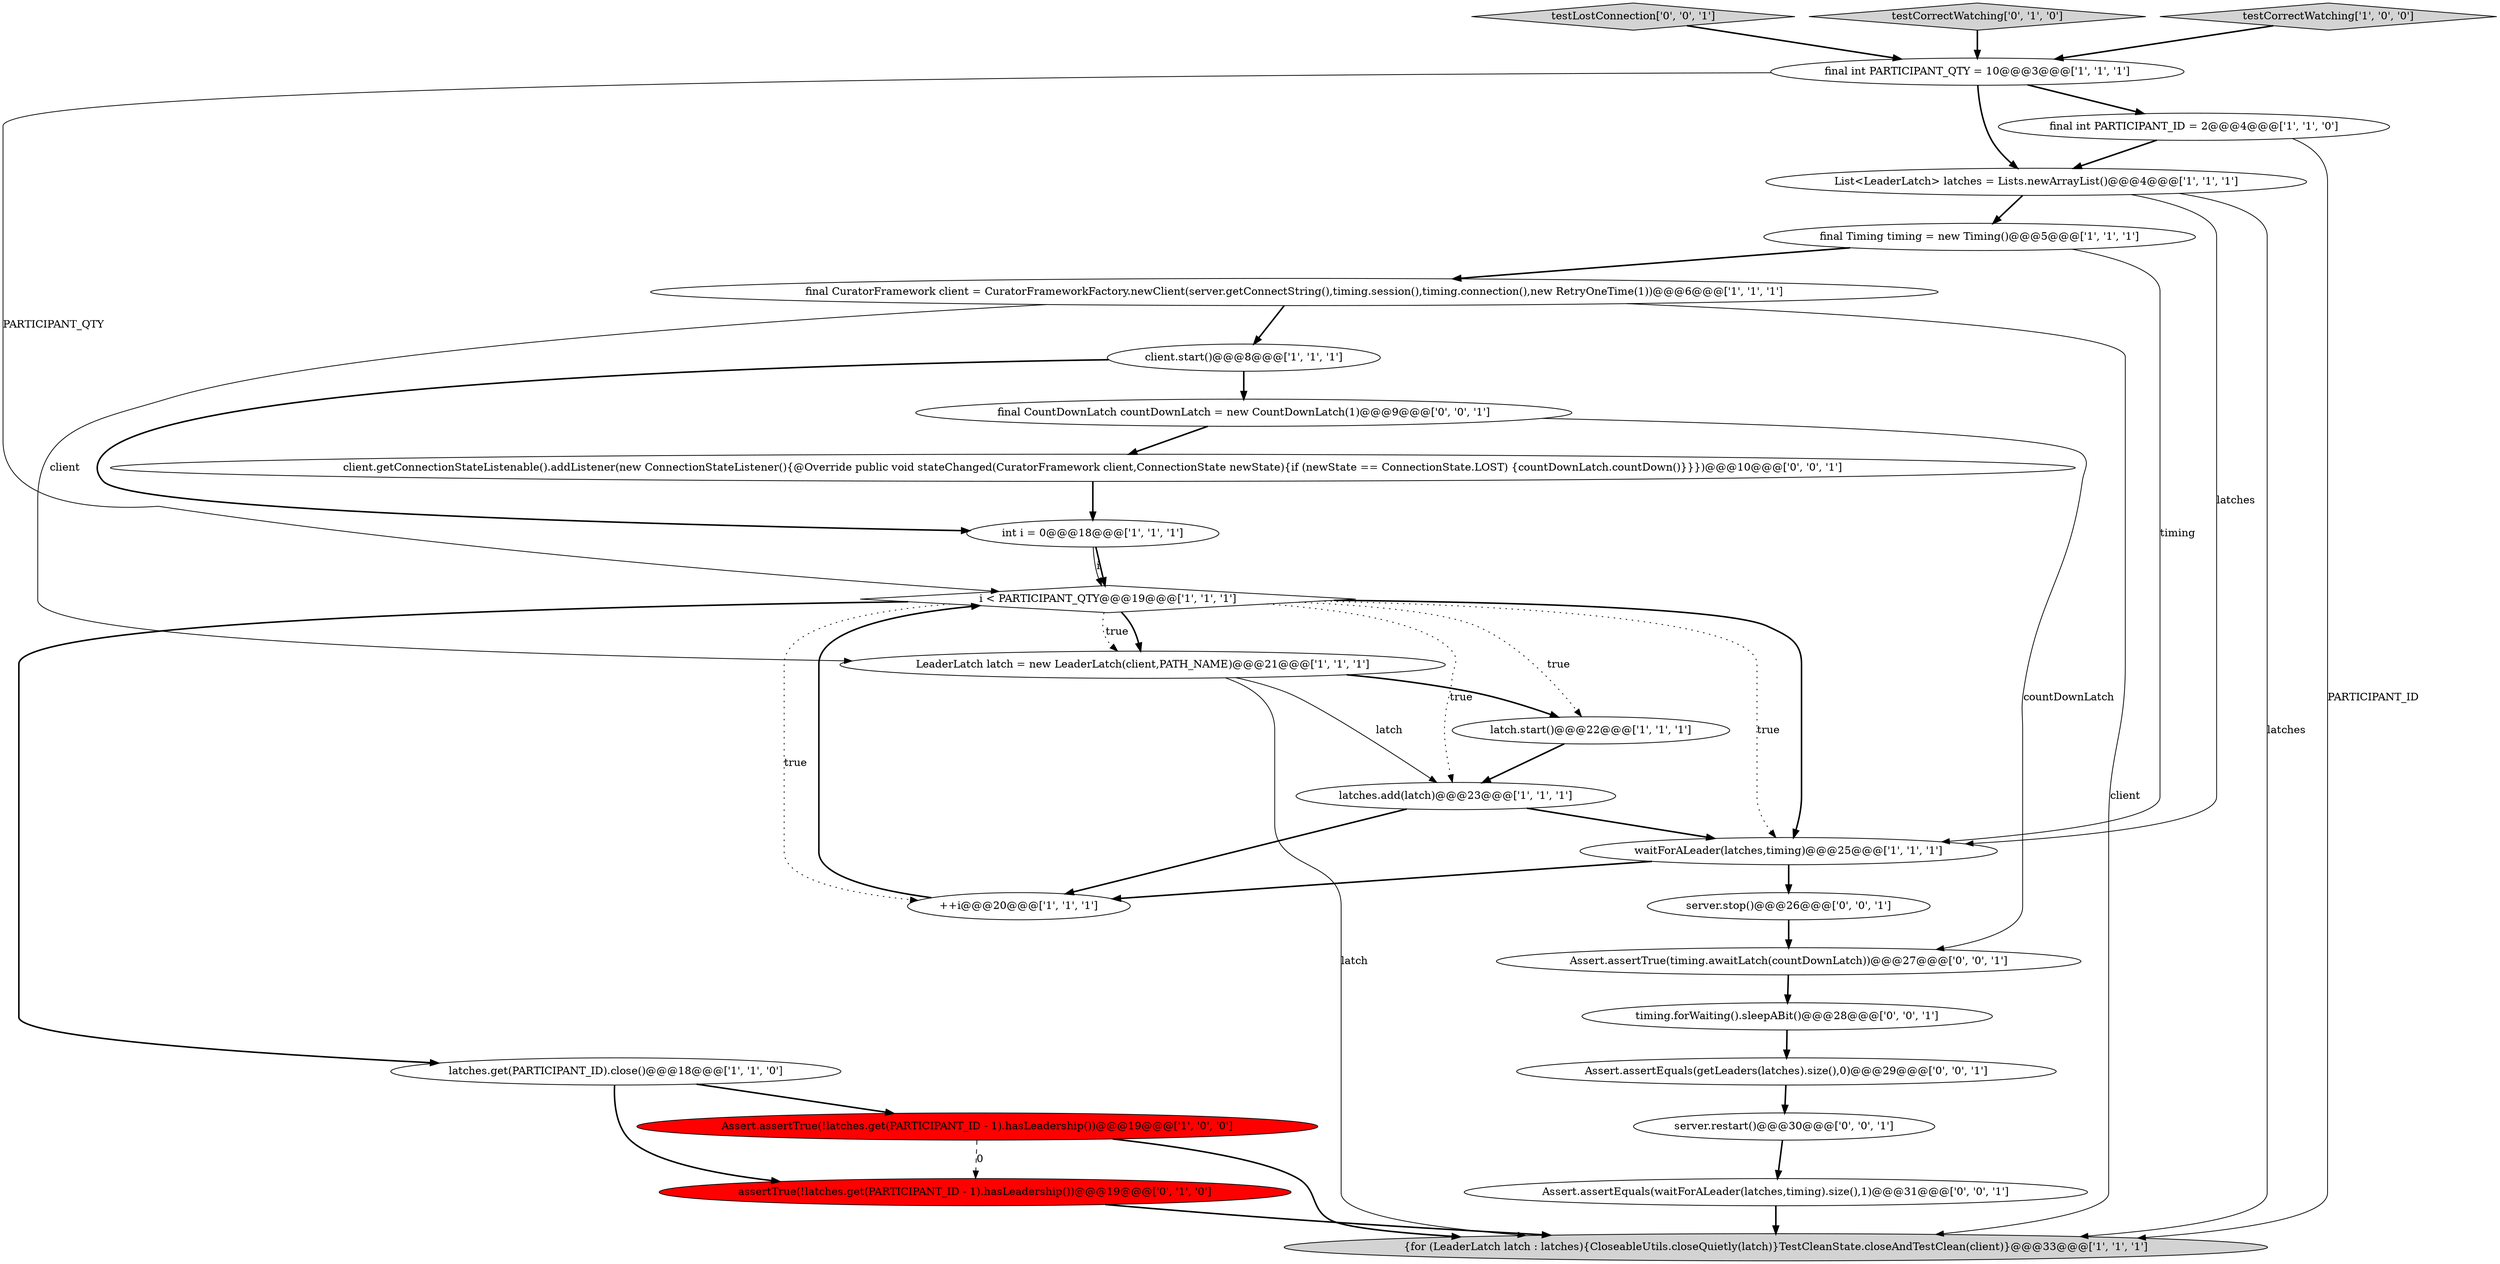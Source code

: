 digraph {
7 [style = filled, label = "client.start()@@@8@@@['1', '1', '1']", fillcolor = white, shape = ellipse image = "AAA0AAABBB1BBB"];
26 [style = filled, label = "Assert.assertTrue(timing.awaitLatch(countDownLatch))@@@27@@@['0', '0', '1']", fillcolor = white, shape = ellipse image = "AAA0AAABBB3BBB"];
19 [style = filled, label = "client.getConnectionStateListenable().addListener(new ConnectionStateListener(){@Override public void stateChanged(CuratorFramework client,ConnectionState newState){if (newState == ConnectionState.LOST) {countDownLatch.countDown()}}})@@@10@@@['0', '0', '1']", fillcolor = white, shape = ellipse image = "AAA0AAABBB3BBB"];
13 [style = filled, label = "{for (LeaderLatch latch : latches){CloseableUtils.closeQuietly(latch)}TestCleanState.closeAndTestClean(client)}@@@33@@@['1', '1', '1']", fillcolor = lightgray, shape = ellipse image = "AAA0AAABBB1BBB"];
20 [style = filled, label = "final CountDownLatch countDownLatch = new CountDownLatch(1)@@@9@@@['0', '0', '1']", fillcolor = white, shape = ellipse image = "AAA0AAABBB3BBB"];
10 [style = filled, label = "latches.get(PARTICIPANT_ID).close()@@@18@@@['1', '1', '0']", fillcolor = white, shape = ellipse image = "AAA0AAABBB1BBB"];
4 [style = filled, label = "Assert.assertTrue(!latches.get(PARTICIPANT_ID - 1).hasLeadership())@@@19@@@['1', '0', '0']", fillcolor = red, shape = ellipse image = "AAA1AAABBB1BBB"];
21 [style = filled, label = "Assert.assertEquals(waitForALeader(latches,timing).size(),1)@@@31@@@['0', '0', '1']", fillcolor = white, shape = ellipse image = "AAA0AAABBB3BBB"];
23 [style = filled, label = "testLostConnection['0', '0', '1']", fillcolor = lightgray, shape = diamond image = "AAA0AAABBB3BBB"];
1 [style = filled, label = "latches.add(latch)@@@23@@@['1', '1', '1']", fillcolor = white, shape = ellipse image = "AAA0AAABBB1BBB"];
8 [style = filled, label = "LeaderLatch latch = new LeaderLatch(client,PATH_NAME)@@@21@@@['1', '1', '1']", fillcolor = white, shape = ellipse image = "AAA0AAABBB1BBB"];
2 [style = filled, label = "List<LeaderLatch> latches = Lists.newArrayList()@@@4@@@['1', '1', '1']", fillcolor = white, shape = ellipse image = "AAA0AAABBB1BBB"];
12 [style = filled, label = "final CuratorFramework client = CuratorFrameworkFactory.newClient(server.getConnectString(),timing.session(),timing.connection(),new RetryOneTime(1))@@@6@@@['1', '1', '1']", fillcolor = white, shape = ellipse image = "AAA0AAABBB1BBB"];
17 [style = filled, label = "assertTrue(!latches.get(PARTICIPANT_ID - 1).hasLeadership())@@@19@@@['0', '1', '0']", fillcolor = red, shape = ellipse image = "AAA1AAABBB2BBB"];
15 [style = filled, label = "++i@@@20@@@['1', '1', '1']", fillcolor = white, shape = ellipse image = "AAA0AAABBB1BBB"];
22 [style = filled, label = "server.stop()@@@26@@@['0', '0', '1']", fillcolor = white, shape = ellipse image = "AAA0AAABBB3BBB"];
18 [style = filled, label = "testCorrectWatching['0', '1', '0']", fillcolor = lightgray, shape = diamond image = "AAA0AAABBB2BBB"];
27 [style = filled, label = "server.restart()@@@30@@@['0', '0', '1']", fillcolor = white, shape = ellipse image = "AAA0AAABBB3BBB"];
14 [style = filled, label = "int i = 0@@@18@@@['1', '1', '1']", fillcolor = white, shape = ellipse image = "AAA0AAABBB1BBB"];
24 [style = filled, label = "Assert.assertEquals(getLeaders(latches).size(),0)@@@29@@@['0', '0', '1']", fillcolor = white, shape = ellipse image = "AAA0AAABBB3BBB"];
3 [style = filled, label = "final int PARTICIPANT_QTY = 10@@@3@@@['1', '1', '1']", fillcolor = white, shape = ellipse image = "AAA0AAABBB1BBB"];
16 [style = filled, label = "waitForALeader(latches,timing)@@@25@@@['1', '1', '1']", fillcolor = white, shape = ellipse image = "AAA0AAABBB1BBB"];
25 [style = filled, label = "timing.forWaiting().sleepABit()@@@28@@@['0', '0', '1']", fillcolor = white, shape = ellipse image = "AAA0AAABBB3BBB"];
6 [style = filled, label = "final int PARTICIPANT_ID = 2@@@4@@@['1', '1', '0']", fillcolor = white, shape = ellipse image = "AAA0AAABBB1BBB"];
9 [style = filled, label = "i < PARTICIPANT_QTY@@@19@@@['1', '1', '1']", fillcolor = white, shape = diamond image = "AAA0AAABBB1BBB"];
5 [style = filled, label = "testCorrectWatching['1', '0', '0']", fillcolor = lightgray, shape = diamond image = "AAA0AAABBB1BBB"];
0 [style = filled, label = "latch.start()@@@22@@@['1', '1', '1']", fillcolor = white, shape = ellipse image = "AAA0AAABBB1BBB"];
11 [style = filled, label = "final Timing timing = new Timing()@@@5@@@['1', '1', '1']", fillcolor = white, shape = ellipse image = "AAA0AAABBB1BBB"];
5->3 [style = bold, label=""];
22->26 [style = bold, label=""];
16->15 [style = bold, label=""];
18->3 [style = bold, label=""];
9->0 [style = dotted, label="true"];
4->17 [style = dashed, label="0"];
1->15 [style = bold, label=""];
26->25 [style = bold, label=""];
4->13 [style = bold, label=""];
2->16 [style = solid, label="latches"];
3->6 [style = bold, label=""];
11->12 [style = bold, label=""];
10->17 [style = bold, label=""];
23->3 [style = bold, label=""];
12->8 [style = solid, label="client"];
7->20 [style = bold, label=""];
9->10 [style = bold, label=""];
16->22 [style = bold, label=""];
9->8 [style = bold, label=""];
8->13 [style = solid, label="latch"];
12->7 [style = bold, label=""];
9->16 [style = bold, label=""];
2->13 [style = solid, label="latches"];
7->14 [style = bold, label=""];
6->2 [style = bold, label=""];
8->0 [style = bold, label=""];
14->9 [style = solid, label="i"];
9->8 [style = dotted, label="true"];
25->24 [style = bold, label=""];
19->14 [style = bold, label=""];
6->13 [style = solid, label="PARTICIPANT_ID"];
3->2 [style = bold, label=""];
12->13 [style = solid, label="client"];
15->9 [style = bold, label=""];
1->16 [style = bold, label=""];
0->1 [style = bold, label=""];
8->1 [style = solid, label="latch"];
9->1 [style = dotted, label="true"];
10->4 [style = bold, label=""];
14->9 [style = bold, label=""];
9->15 [style = dotted, label="true"];
17->13 [style = bold, label=""];
11->16 [style = solid, label="timing"];
9->16 [style = dotted, label="true"];
3->9 [style = solid, label="PARTICIPANT_QTY"];
20->19 [style = bold, label=""];
27->21 [style = bold, label=""];
24->27 [style = bold, label=""];
2->11 [style = bold, label=""];
20->26 [style = solid, label="countDownLatch"];
21->13 [style = bold, label=""];
}

